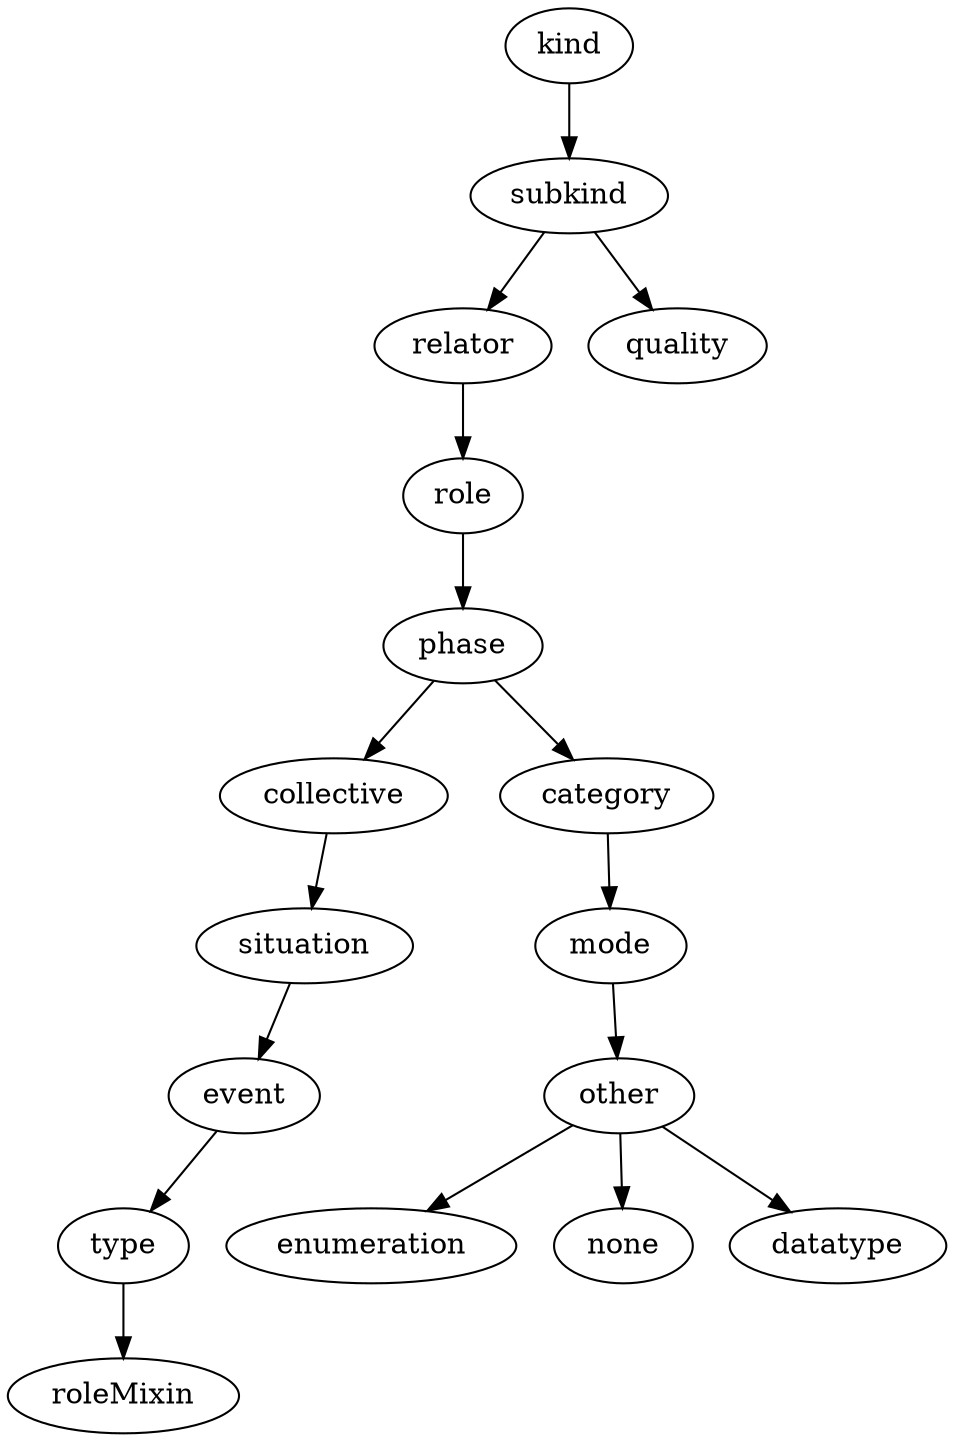 strict digraph  {
kind;
subkind;
relator;
quality;
role;
phase;
collective;
category;
situation;
event;
type;
roleMixin;
mode;
other;
enumeration;
none;
datatype;
kind -> subkind;
subkind -> relator;
subkind -> quality;
relator -> role;
role -> phase;
phase -> collective;
phase -> category;
collective -> situation;
category -> mode;
situation -> event;
event -> type;
type -> roleMixin;
mode -> other;
other -> enumeration;
other -> none;
other -> datatype;
}
